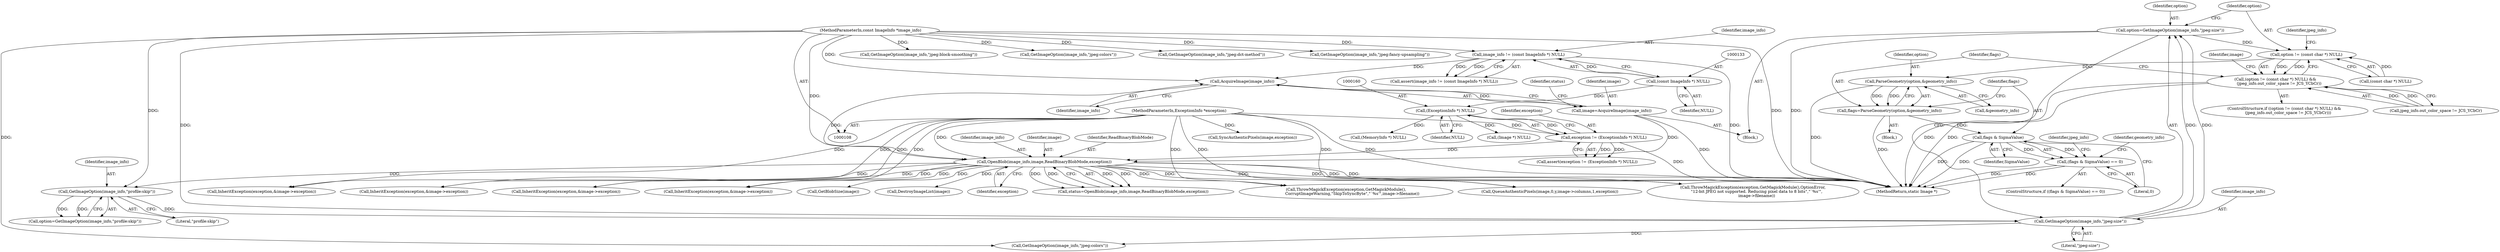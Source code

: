digraph "0_ImageMagick_948356eec65aea91995d4b7cc487d197d2c5f602@pointer" {
"1000497" [label="(Call,option=GetImageOption(image_info,\"jpeg:size\"))"];
"1000499" [label="(Call,GetImageOption(image_info,\"jpeg:size\"))"];
"1000329" [label="(Call,GetImageOption(image_info,\"profile:skip\"))"];
"1000180" [label="(Call,OpenBlob(image_info,image,ReadBinaryBlobMode,exception))"];
"1000176" [label="(Call,AcquireImage(image_info))"];
"1000130" [label="(Call,image_info != (const ImageInfo *) NULL)"];
"1000109" [label="(MethodParameterIn,const ImageInfo *image_info)"];
"1000132" [label="(Call,(const ImageInfo *) NULL)"];
"1000174" [label="(Call,image=AcquireImage(image_info))"];
"1000157" [label="(Call,exception != (ExceptionInfo *) NULL)"];
"1000110" [label="(MethodParameterIn,ExceptionInfo *exception)"];
"1000159" [label="(Call,(ExceptionInfo *) NULL)"];
"1000504" [label="(Call,option != (const char *) NULL)"];
"1000503" [label="(Call,(option != (const char *) NULL) &&\n      (jpeg_info.out_color_space != JCS_YCbCr))"];
"1000520" [label="(Call,ParseGeometry(option,&geometry_info))"];
"1000518" [label="(Call,flags=ParseGeometry(option,&geometry_info))"];
"1000526" [label="(Call,flags & SigmaValue)"];
"1000525" [label="(Call,(flags & SigmaValue) == 0)"];
"1000327" [label="(Call,option=GetImageOption(image_info,\"profile:skip\"))"];
"1000514" [label="(Block,)"];
"1000500" [label="(Identifier,image_info)"];
"1000157" [label="(Call,exception != (ExceptionInfo *) NULL)"];
"1000175" [label="(Identifier,image)"];
"1000195" [label="(Call,(Image *) NULL)"];
"1000681" [label="(Call,GetImageOption(image_info,\"jpeg:colors\"))"];
"1000180" [label="(Call,OpenBlob(image_info,image,ReadBinaryBlobMode,exception))"];
"1001098" [label="(Call,InheritException(exception,&image->exception))"];
"1000706" [label="(Call,GetImageOption(image_info,\"jpeg:block-smoothing\"))"];
"1000526" [label="(Call,flags & SigmaValue)"];
"1000183" [label="(Identifier,ReadBinaryBlobMode)"];
"1000200" [label="(Call,GetBlobSize(image))"];
"1000330" [label="(Identifier,image_info)"];
"1000110" [label="(MethodParameterIn,ExceptionInfo *exception)"];
"1000156" [label="(Call,assert(exception != (ExceptionInfo *) NULL))"];
"1000504" [label="(Call,option != (const char *) NULL)"];
"1000528" [label="(Identifier,SigmaValue)"];
"1000539" [label="(Identifier,jpeg_info)"];
"1001881" [label="(MethodReturn,static Image *)"];
"1000161" [label="(Identifier,NULL)"];
"1000129" [label="(Call,assert(image_info != (const ImageInfo *) NULL))"];
"1000176" [label="(Call,AcquireImage(image_info))"];
"1000497" [label="(Call,option=GetImageOption(image_info,\"jpeg:size\"))"];
"1000177" [label="(Identifier,image_info)"];
"1000919" [label="(Call,GetImageOption(image_info,\"jpeg:colors\"))"];
"1000520" [label="(Call,ParseGeometry(option,&geometry_info))"];
"1000527" [label="(Identifier,flags)"];
"1000192" [label="(Call,DestroyImageList(image))"];
"1000111" [label="(Block,)"];
"1000174" [label="(Call,image=AcquireImage(image_info))"];
"1000936" [label="(Call,InheritException(exception,&image->exception))"];
"1000733" [label="(Call,GetImageOption(image_info,\"jpeg:dct-method\"))"];
"1000331" [label="(Literal,\"profile:skip\")"];
"1000525" [label="(Call,(flags & SigmaValue) == 0)"];
"1000131" [label="(Identifier,image_info)"];
"1000511" [label="(Identifier,jpeg_info)"];
"1000522" [label="(Call,&geometry_info)"];
"1000498" [label="(Identifier,option)"];
"1000134" [label="(Identifier,NULL)"];
"1001820" [label="(Call,SyncAuthenticPixels(image,exception))"];
"1000629" [label="(Identifier,image)"];
"1000298" [label="(Call,InheritException(exception,&image->exception))"];
"1000184" [label="(Identifier,exception)"];
"1000532" [label="(Identifier,geometry_info)"];
"1000659" [label="(Call,ThrowMagickException(exception,GetMagickModule(),OptionError,\n      \"12-bit JPEG not supported. Reducing pixel data to 8 bits\",\"`%s'\",\n      image->filename))"];
"1000178" [label="(Call,status=OpenBlob(image_info,image,ReadBinaryBlobMode,exception))"];
"1000132" [label="(Call,(const ImageInfo *) NULL)"];
"1000329" [label="(Call,GetImageOption(image_info,\"profile:skip\"))"];
"1000158" [label="(Identifier,exception)"];
"1000976" [label="(Call,InheritException(exception,&image->exception))"];
"1000241" [label="(Call,(MemoryInfo *) NULL)"];
"1000524" [label="(ControlStructure,if ((flags & SigmaValue) == 0))"];
"1000509" [label="(Call,jpeg_info.out_color_space != JCS_YCbCr)"];
"1000521" [label="(Identifier,option)"];
"1000179" [label="(Identifier,status)"];
"1000505" [label="(Identifier,option)"];
"1000529" [label="(Literal,0)"];
"1000130" [label="(Call,image_info != (const ImageInfo *) NULL)"];
"1001410" [label="(Call,ThrowMagickException(exception,GetMagickModule(),\n          CorruptImageWarning,\"SkipToSyncByte\",\"`%s'\",image->filename))"];
"1001425" [label="(Call,QueueAuthenticPixels(image,0,y,image->columns,1,exception))"];
"1000501" [label="(Literal,\"jpeg:size\")"];
"1000499" [label="(Call,GetImageOption(image_info,\"jpeg:size\"))"];
"1000181" [label="(Identifier,image_info)"];
"1000815" [label="(Call,GetImageOption(image_info,\"jpeg:fancy-upsampling\"))"];
"1000159" [label="(Call,(ExceptionInfo *) NULL)"];
"1000506" [label="(Call,(const char *) NULL)"];
"1000519" [label="(Identifier,flags)"];
"1000182" [label="(Identifier,image)"];
"1000503" [label="(Call,(option != (const char *) NULL) &&\n      (jpeg_info.out_color_space != JCS_YCbCr))"];
"1000109" [label="(MethodParameterIn,const ImageInfo *image_info)"];
"1000502" [label="(ControlStructure,if ((option != (const char *) NULL) &&\n      (jpeg_info.out_color_space != JCS_YCbCr)))"];
"1000518" [label="(Call,flags=ParseGeometry(option,&geometry_info))"];
"1000497" -> "1000111"  [label="AST: "];
"1000497" -> "1000499"  [label="CFG: "];
"1000498" -> "1000497"  [label="AST: "];
"1000499" -> "1000497"  [label="AST: "];
"1000505" -> "1000497"  [label="CFG: "];
"1000497" -> "1001881"  [label="DDG: "];
"1000499" -> "1000497"  [label="DDG: "];
"1000499" -> "1000497"  [label="DDG: "];
"1000497" -> "1000504"  [label="DDG: "];
"1000499" -> "1000501"  [label="CFG: "];
"1000500" -> "1000499"  [label="AST: "];
"1000501" -> "1000499"  [label="AST: "];
"1000329" -> "1000499"  [label="DDG: "];
"1000109" -> "1000499"  [label="DDG: "];
"1000499" -> "1000681"  [label="DDG: "];
"1000329" -> "1000327"  [label="AST: "];
"1000329" -> "1000331"  [label="CFG: "];
"1000330" -> "1000329"  [label="AST: "];
"1000331" -> "1000329"  [label="AST: "];
"1000327" -> "1000329"  [label="CFG: "];
"1000329" -> "1000327"  [label="DDG: "];
"1000329" -> "1000327"  [label="DDG: "];
"1000180" -> "1000329"  [label="DDG: "];
"1000109" -> "1000329"  [label="DDG: "];
"1000180" -> "1000178"  [label="AST: "];
"1000180" -> "1000184"  [label="CFG: "];
"1000181" -> "1000180"  [label="AST: "];
"1000182" -> "1000180"  [label="AST: "];
"1000183" -> "1000180"  [label="AST: "];
"1000184" -> "1000180"  [label="AST: "];
"1000178" -> "1000180"  [label="CFG: "];
"1000180" -> "1001881"  [label="DDG: "];
"1000180" -> "1001881"  [label="DDG: "];
"1000180" -> "1001881"  [label="DDG: "];
"1000180" -> "1000178"  [label="DDG: "];
"1000180" -> "1000178"  [label="DDG: "];
"1000180" -> "1000178"  [label="DDG: "];
"1000180" -> "1000178"  [label="DDG: "];
"1000176" -> "1000180"  [label="DDG: "];
"1000109" -> "1000180"  [label="DDG: "];
"1000174" -> "1000180"  [label="DDG: "];
"1000157" -> "1000180"  [label="DDG: "];
"1000110" -> "1000180"  [label="DDG: "];
"1000180" -> "1000192"  [label="DDG: "];
"1000180" -> "1000200"  [label="DDG: "];
"1000180" -> "1000298"  [label="DDG: "];
"1000180" -> "1000659"  [label="DDG: "];
"1000180" -> "1000936"  [label="DDG: "];
"1000180" -> "1000976"  [label="DDG: "];
"1000180" -> "1001098"  [label="DDG: "];
"1000180" -> "1001410"  [label="DDG: "];
"1000180" -> "1001425"  [label="DDG: "];
"1000176" -> "1000174"  [label="AST: "];
"1000176" -> "1000177"  [label="CFG: "];
"1000177" -> "1000176"  [label="AST: "];
"1000174" -> "1000176"  [label="CFG: "];
"1000176" -> "1000174"  [label="DDG: "];
"1000130" -> "1000176"  [label="DDG: "];
"1000109" -> "1000176"  [label="DDG: "];
"1000130" -> "1000129"  [label="AST: "];
"1000130" -> "1000132"  [label="CFG: "];
"1000131" -> "1000130"  [label="AST: "];
"1000132" -> "1000130"  [label="AST: "];
"1000129" -> "1000130"  [label="CFG: "];
"1000130" -> "1001881"  [label="DDG: "];
"1000130" -> "1000129"  [label="DDG: "];
"1000130" -> "1000129"  [label="DDG: "];
"1000109" -> "1000130"  [label="DDG: "];
"1000132" -> "1000130"  [label="DDG: "];
"1000109" -> "1000108"  [label="AST: "];
"1000109" -> "1001881"  [label="DDG: "];
"1000109" -> "1000681"  [label="DDG: "];
"1000109" -> "1000706"  [label="DDG: "];
"1000109" -> "1000733"  [label="DDG: "];
"1000109" -> "1000815"  [label="DDG: "];
"1000109" -> "1000919"  [label="DDG: "];
"1000132" -> "1000134"  [label="CFG: "];
"1000133" -> "1000132"  [label="AST: "];
"1000134" -> "1000132"  [label="AST: "];
"1000132" -> "1000159"  [label="DDG: "];
"1000174" -> "1000111"  [label="AST: "];
"1000175" -> "1000174"  [label="AST: "];
"1000179" -> "1000174"  [label="CFG: "];
"1000174" -> "1001881"  [label="DDG: "];
"1000157" -> "1000156"  [label="AST: "];
"1000157" -> "1000159"  [label="CFG: "];
"1000158" -> "1000157"  [label="AST: "];
"1000159" -> "1000157"  [label="AST: "];
"1000156" -> "1000157"  [label="CFG: "];
"1000157" -> "1001881"  [label="DDG: "];
"1000157" -> "1000156"  [label="DDG: "];
"1000157" -> "1000156"  [label="DDG: "];
"1000110" -> "1000157"  [label="DDG: "];
"1000159" -> "1000157"  [label="DDG: "];
"1000110" -> "1000108"  [label="AST: "];
"1000110" -> "1001881"  [label="DDG: "];
"1000110" -> "1000298"  [label="DDG: "];
"1000110" -> "1000659"  [label="DDG: "];
"1000110" -> "1000936"  [label="DDG: "];
"1000110" -> "1000976"  [label="DDG: "];
"1000110" -> "1001098"  [label="DDG: "];
"1000110" -> "1001410"  [label="DDG: "];
"1000110" -> "1001425"  [label="DDG: "];
"1000110" -> "1001820"  [label="DDG: "];
"1000159" -> "1000161"  [label="CFG: "];
"1000160" -> "1000159"  [label="AST: "];
"1000161" -> "1000159"  [label="AST: "];
"1000159" -> "1000195"  [label="DDG: "];
"1000159" -> "1000241"  [label="DDG: "];
"1000504" -> "1000503"  [label="AST: "];
"1000504" -> "1000506"  [label="CFG: "];
"1000505" -> "1000504"  [label="AST: "];
"1000506" -> "1000504"  [label="AST: "];
"1000511" -> "1000504"  [label="CFG: "];
"1000503" -> "1000504"  [label="CFG: "];
"1000504" -> "1000503"  [label="DDG: "];
"1000504" -> "1000503"  [label="DDG: "];
"1000506" -> "1000504"  [label="DDG: "];
"1000504" -> "1000520"  [label="DDG: "];
"1000503" -> "1000502"  [label="AST: "];
"1000503" -> "1000509"  [label="CFG: "];
"1000509" -> "1000503"  [label="AST: "];
"1000519" -> "1000503"  [label="CFG: "];
"1000629" -> "1000503"  [label="CFG: "];
"1000503" -> "1001881"  [label="DDG: "];
"1000503" -> "1001881"  [label="DDG: "];
"1000509" -> "1000503"  [label="DDG: "];
"1000509" -> "1000503"  [label="DDG: "];
"1000520" -> "1000518"  [label="AST: "];
"1000520" -> "1000522"  [label="CFG: "];
"1000521" -> "1000520"  [label="AST: "];
"1000522" -> "1000520"  [label="AST: "];
"1000518" -> "1000520"  [label="CFG: "];
"1000520" -> "1001881"  [label="DDG: "];
"1000520" -> "1000518"  [label="DDG: "];
"1000520" -> "1000518"  [label="DDG: "];
"1000518" -> "1000514"  [label="AST: "];
"1000519" -> "1000518"  [label="AST: "];
"1000527" -> "1000518"  [label="CFG: "];
"1000518" -> "1001881"  [label="DDG: "];
"1000518" -> "1000526"  [label="DDG: "];
"1000526" -> "1000525"  [label="AST: "];
"1000526" -> "1000528"  [label="CFG: "];
"1000527" -> "1000526"  [label="AST: "];
"1000528" -> "1000526"  [label="AST: "];
"1000529" -> "1000526"  [label="CFG: "];
"1000526" -> "1001881"  [label="DDG: "];
"1000526" -> "1001881"  [label="DDG: "];
"1000526" -> "1000525"  [label="DDG: "];
"1000526" -> "1000525"  [label="DDG: "];
"1000525" -> "1000524"  [label="AST: "];
"1000525" -> "1000529"  [label="CFG: "];
"1000529" -> "1000525"  [label="AST: "];
"1000532" -> "1000525"  [label="CFG: "];
"1000539" -> "1000525"  [label="CFG: "];
"1000525" -> "1001881"  [label="DDG: "];
"1000525" -> "1001881"  [label="DDG: "];
}
